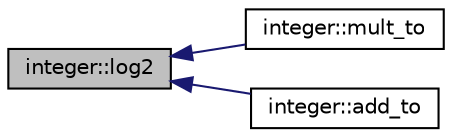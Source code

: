 digraph "integer::log2"
{
  edge [fontname="Helvetica",fontsize="10",labelfontname="Helvetica",labelfontsize="10"];
  node [fontname="Helvetica",fontsize="10",shape=record];
  rankdir="LR";
  Node1099 [label="integer::log2",height=0.2,width=0.4,color="black", fillcolor="grey75", style="filled", fontcolor="black"];
  Node1099 -> Node1100 [dir="back",color="midnightblue",fontsize="10",style="solid",fontname="Helvetica"];
  Node1100 [label="integer::mult_to",height=0.2,width=0.4,color="black", fillcolor="white", style="filled",URL="$d0/de5/classinteger.html#a7f4f072c0d9c6b15660d80e81496dffc"];
  Node1099 -> Node1101 [dir="back",color="midnightblue",fontsize="10",style="solid",fontname="Helvetica"];
  Node1101 [label="integer::add_to",height=0.2,width=0.4,color="black", fillcolor="white", style="filled",URL="$d0/de5/classinteger.html#a3f6fe19fe4f2948364b1e75a6dfec47f"];
}
